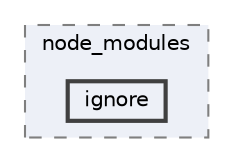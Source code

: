 digraph "pkiclassroomrescheduler/src/main/frontend/node_modules/ignore"
{
 // LATEX_PDF_SIZE
  bgcolor="transparent";
  edge [fontname=Helvetica,fontsize=10,labelfontname=Helvetica,labelfontsize=10];
  node [fontname=Helvetica,fontsize=10,shape=box,height=0.2,width=0.4];
  compound=true
  subgraph clusterdir_72953eda66ccb3a2722c28e1c3e6c23b {
    graph [ bgcolor="#edf0f7", pencolor="grey50", label="node_modules", fontname=Helvetica,fontsize=10 style="filled,dashed", URL="dir_72953eda66ccb3a2722c28e1c3e6c23b.html",tooltip=""]
  dir_e6ce6b409c30bb45401a7e41911cd551 [label="ignore", fillcolor="#edf0f7", color="grey25", style="filled,bold", URL="dir_e6ce6b409c30bb45401a7e41911cd551.html",tooltip=""];
  }
}
